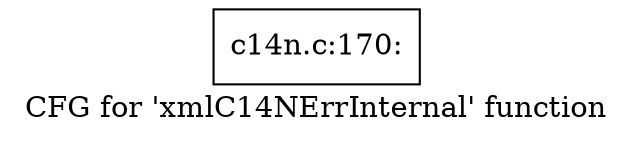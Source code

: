digraph "CFG for 'xmlC14NErrInternal' function" {
	label="CFG for 'xmlC14NErrInternal' function";

	Node0x4b7db70 [shape=record,label="{c14n.c:170:}"];
}
